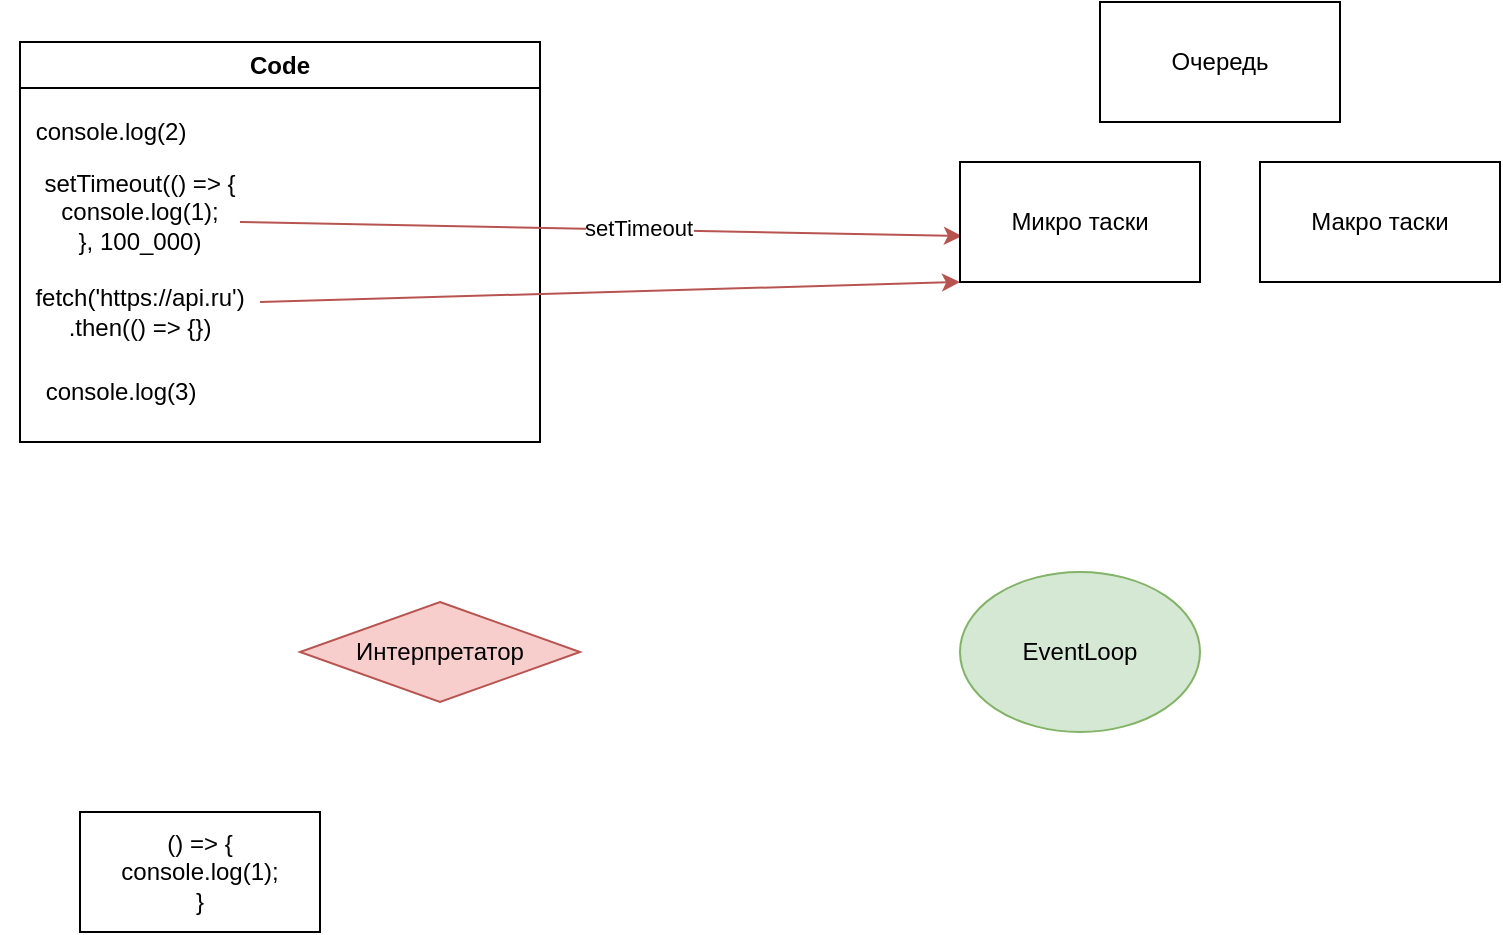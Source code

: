 <mxfile>
    <diagram id="9RVP-ZIm2fZyQjVYfhB1" name="Page-1">
        <mxGraphModel dx="1650" dy="872" grid="1" gridSize="10" guides="1" tooltips="1" connect="1" arrows="1" fold="1" page="1" pageScale="1" pageWidth="827" pageHeight="1169" math="0" shadow="0">
            <root>
                <mxCell id="0"/>
                <mxCell id="1" parent="0"/>
                <mxCell id="2" value="Code" style="swimlane;whiteSpace=wrap;html=1;startSize=23;" parent="1" vertex="1">
                    <mxGeometry x="20" y="200" width="260" height="200" as="geometry"/>
                </mxCell>
                <mxCell id="3" value="console.log(2)" style="text;html=1;align=center;verticalAlign=middle;resizable=0;points=[];autosize=1;strokeColor=none;fillColor=none;" parent="2" vertex="1">
                    <mxGeometry x="-5" y="30" width="100" height="30" as="geometry"/>
                </mxCell>
                <mxCell id="4" value="setTimeout(() =&amp;gt; {&lt;div&gt;console.log(1);&lt;/div&gt;&lt;div&gt;}, 100_000)&lt;/div&gt;" style="text;html=1;align=center;verticalAlign=middle;whiteSpace=wrap;rounded=0;" parent="2" vertex="1">
                    <mxGeometry x="-10" y="50" width="140" height="70" as="geometry"/>
                </mxCell>
                <mxCell id="5" value="console.log(3)" style="text;html=1;align=center;verticalAlign=middle;resizable=0;points=[];autosize=1;strokeColor=none;fillColor=none;" parent="2" vertex="1">
                    <mxGeometry y="160" width="100" height="30" as="geometry"/>
                </mxCell>
                <mxCell id="6" value="fetch(&#39;https://api.ru&#39;)&lt;div&gt;.then(() =&amp;gt; {})&lt;/div&gt;" style="text;html=1;align=center;verticalAlign=middle;whiteSpace=wrap;rounded=0;" parent="2" vertex="1">
                    <mxGeometry x="-10" y="100" width="140" height="70" as="geometry"/>
                </mxCell>
                <mxCell id="11" value="" style="endArrow=classic;html=1;entryX=0.008;entryY=0.617;entryDx=0;entryDy=0;entryPerimeter=0;fillColor=#f8cecc;strokeColor=#b85450;" parent="2" target="8" edge="1">
                    <mxGeometry width="50" height="50" relative="1" as="geometry">
                        <mxPoint x="110" y="90" as="sourcePoint"/>
                        <mxPoint x="160" y="40" as="targetPoint"/>
                    </mxGeometry>
                </mxCell>
                <mxCell id="12" value="setTimeout" style="edgeLabel;html=1;align=center;verticalAlign=middle;resizable=0;points=[];" parent="11" vertex="1" connectable="0">
                    <mxGeometry x="0.103" y="1" relative="1" as="geometry">
                        <mxPoint as="offset"/>
                    </mxGeometry>
                </mxCell>
                <mxCell id="13" value="" style="endArrow=classic;html=1;entryX=0;entryY=1;entryDx=0;entryDy=0;fillColor=#f8cecc;strokeColor=#b85450;" parent="2" target="8" edge="1">
                    <mxGeometry width="50" height="50" relative="1" as="geometry">
                        <mxPoint x="120" y="130" as="sourcePoint"/>
                        <mxPoint x="170" y="80" as="targetPoint"/>
                    </mxGeometry>
                </mxCell>
                <mxCell id="7" value="Очередь" style="rounded=0;whiteSpace=wrap;html=1;" parent="1" vertex="1">
                    <mxGeometry x="560" y="180" width="120" height="60" as="geometry"/>
                </mxCell>
                <mxCell id="8" value="Микро таски" style="rounded=0;whiteSpace=wrap;html=1;" parent="1" vertex="1">
                    <mxGeometry x="490" y="260" width="120" height="60" as="geometry"/>
                </mxCell>
                <mxCell id="9" value="Макро таски" style="rounded=0;whiteSpace=wrap;html=1;" parent="1" vertex="1">
                    <mxGeometry x="640" y="260" width="120" height="60" as="geometry"/>
                </mxCell>
                <mxCell id="14" value="EventLoop" style="ellipse;whiteSpace=wrap;html=1;fillColor=#d5e8d4;strokeColor=#82b366;" parent="1" vertex="1">
                    <mxGeometry x="490" y="465" width="120" height="80" as="geometry"/>
                </mxCell>
                <mxCell id="15" value="&lt;span style=&quot;color: rgb(0, 0, 0);&quot;&gt;() =&amp;gt; {&lt;/span&gt;&lt;div style=&quot;scrollbar-color: light-dark(#e2e2e2, #4b4b4b)&lt;br/&gt;&#x9;&#x9;&#x9;&#x9;&#x9;light-dark(#fbfbfb, var(--dark-panel-color));&quot;&gt;console.log(1);&lt;/div&gt;&lt;div style=&quot;scrollbar-color: light-dark(#e2e2e2, #4b4b4b)&lt;br/&gt;&#x9;&#x9;&#x9;&#x9;&#x9;light-dark(#fbfbfb, var(--dark-panel-color));&quot;&gt;}&lt;/div&gt;" style="rounded=0;whiteSpace=wrap;html=1;" parent="1" vertex="1">
                    <mxGeometry x="50" y="585" width="120" height="60" as="geometry"/>
                </mxCell>
                <mxCell id="10" value="Интерпретатор" style="rhombus;whiteSpace=wrap;html=1;fillColor=#f8cecc;strokeColor=#b85450;" parent="1" vertex="1">
                    <mxGeometry x="160" y="480" width="140" height="50" as="geometry"/>
                </mxCell>
            </root>
        </mxGraphModel>
    </diagram>
</mxfile>